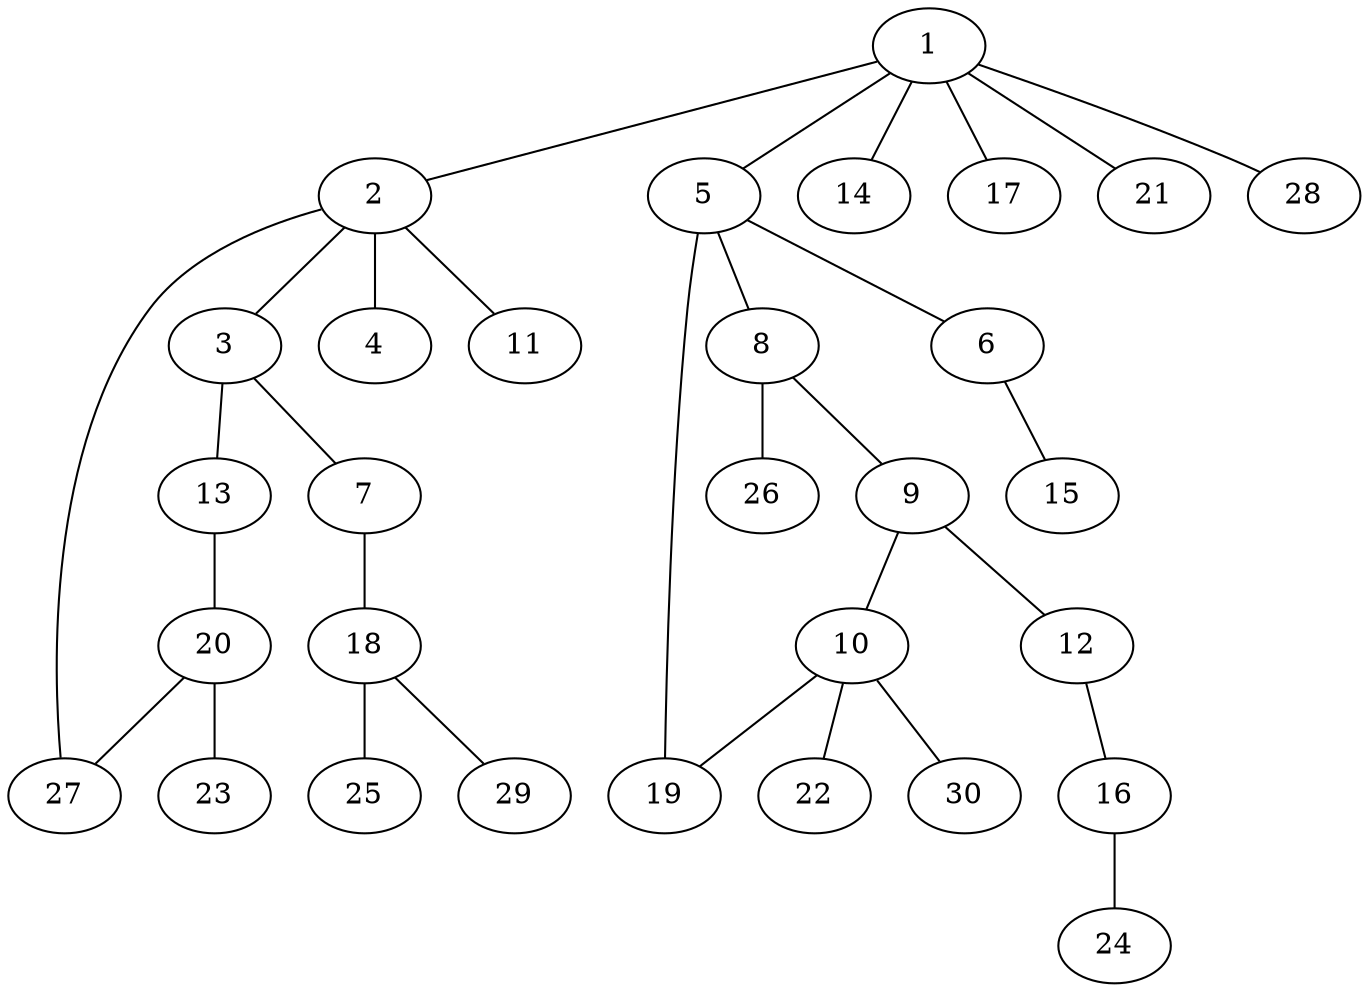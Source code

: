 graph graphname {1--2
1--5
1--14
1--17
1--21
1--28
2--3
2--4
2--11
2--27
3--7
3--13
5--6
5--8
5--19
6--15
7--18
8--9
8--26
9--10
9--12
10--19
10--22
10--30
12--16
13--20
16--24
18--25
18--29
20--23
20--27
}